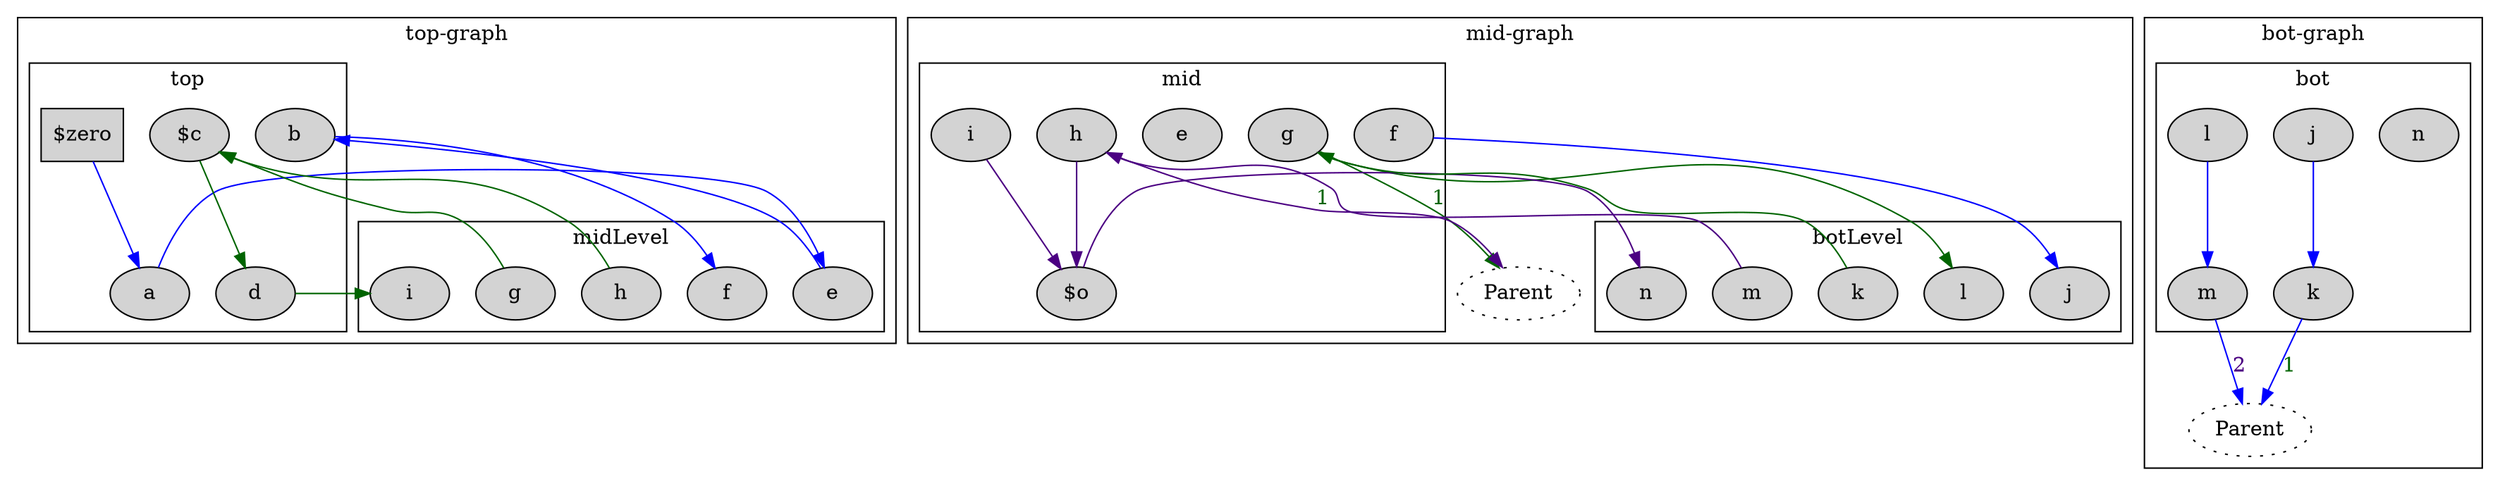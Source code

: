 digraph G{
	subgraph cluster0{
		color=black;
		label="top-graph";
		subgraph cluster1{
			label="top";
			node[style=filled];
			top_d[label="d"];
			top_b[label="b"];
			top_a[label="a"];
			top_c[label="$c"];
			top_zero[label="$zero", shape=box];
		}
		subgraph cluster2{
			label="midLevel";
			node[style=filled];
			top_midLevel_f[label="f"];
			top_midLevel_g[label="g"];
			top_midLevel_e[label="e"];
			top_midLevel_h[label="h"];
			top_midLevel_i[label="i"];
		}
		top_zero -> top_a[color=blue];
		top_a -> top_midLevel_e[color=blue];
		top_midLevel_e -> top_b[color=blue];
		top_b -> top_midLevel_f[color=blue];
		top_midLevel_g -> top_c[color=darkgreen];
		top_midLevel_h -> top_c[color=darkgreen];
		top_c -> top_d[color=darkgreen];
		top_d -> top_midLevel_i[color=darkgreen];
	}
	subgraph cluster3{
		color=black;
		label="mid-graph";
		subgraph cluster4{
			label="mid";
			node[style=filled];
			mid_f[label="f"];
			mid_g[label="g"];
			mid_e[label="e"];
			mid_h[label="h"];
			mid_i[label="i"];
			mid_o[label="$o"];
		}
		subgraph cluster5{
			label="botLevel";
			node[style=filled];
			mid_botLevel_n[label="n"];
			mid_botLevel_l[label="l"];
			mid_botLevel_m[label="m"];
			mid_botLevel_j[label="j"];
			mid_botLevel_k[label="k"];
		}
		parent0[label="Parent",style=dotted];
		mid_f -> mid_botLevel_j[color=blue];
		mid_botLevel_k -> mid_g[color=darkgreen];
		mid_g -> mid_botLevel_l[color=darkgreen];
		mid_botLevel_m -> mid_h[color=indigo];
		mid_h -> mid_o[color=indigo];
		mid_i -> mid_o[color=indigo];
		mid_o -> mid_botLevel_n[color=indigo];
		mid_g -> parent0[color=darkgreen,label="1",fontcolor=darkgreen];
		mid_h -> parent0[color=indigo,label="1",fontcolor=darkgreen];
	}
	subgraph cluster6{
		color=black;
		label="bot-graph";
		subgraph cluster7{
			label="bot";
			node[style=filled];
			bot_n[label="n"];
			bot_l[label="l"];
			bot_m[label="m"];
			bot_j[label="j"];
			bot_k[label="k"];
		}
		parent1[label="Parent",style=dotted];
		bot_j -> bot_k[color=blue];
		bot_l -> bot_m[color=blue];
		bot_k -> parent1[color=blue,label="1",fontcolor=darkgreen];
		bot_m -> parent1[color=blue,label="2",fontcolor=indigo];
	}
}